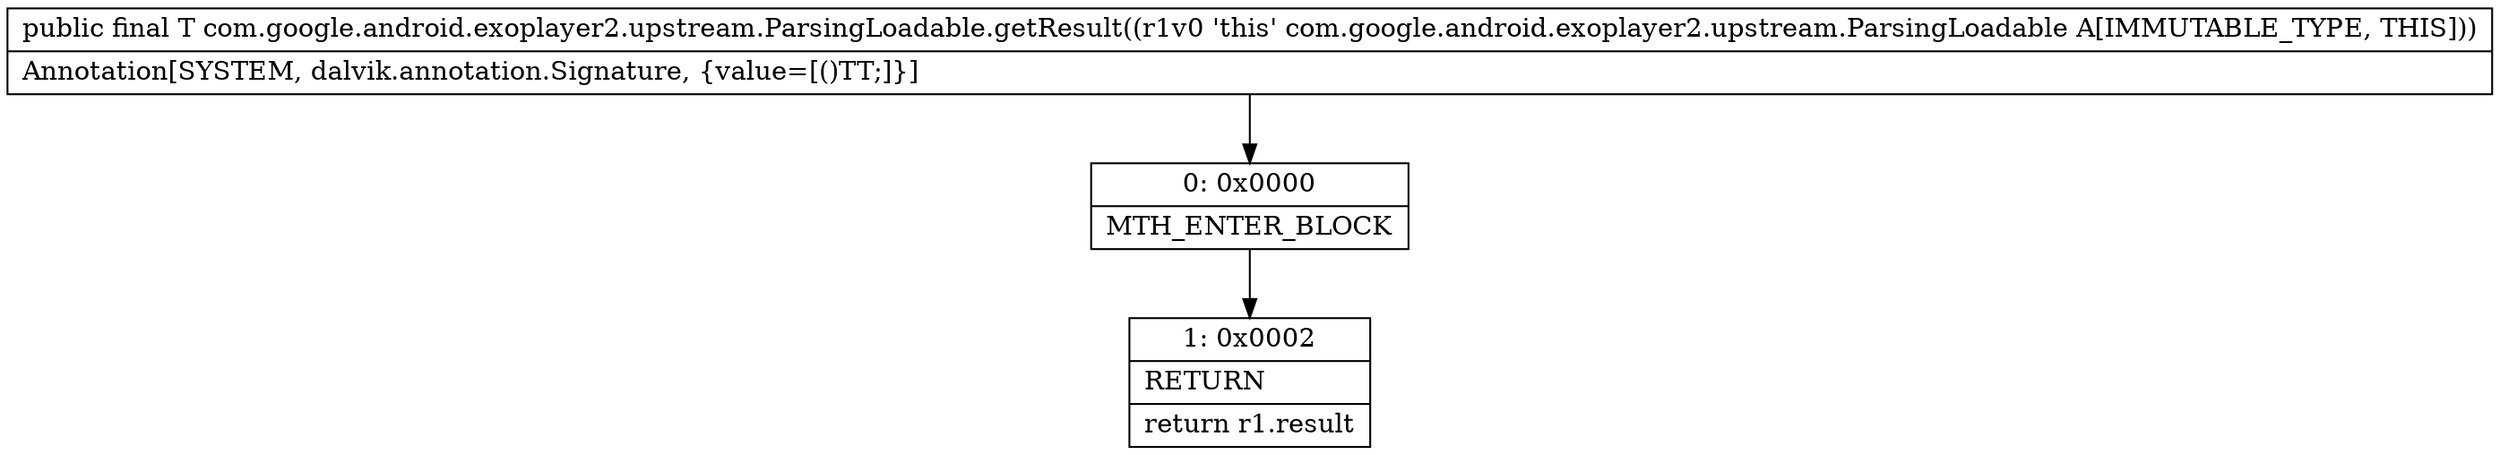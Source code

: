 digraph "CFG forcom.google.android.exoplayer2.upstream.ParsingLoadable.getResult()Ljava\/lang\/Object;" {
Node_0 [shape=record,label="{0\:\ 0x0000|MTH_ENTER_BLOCK\l}"];
Node_1 [shape=record,label="{1\:\ 0x0002|RETURN\l|return r1.result\l}"];
MethodNode[shape=record,label="{public final T com.google.android.exoplayer2.upstream.ParsingLoadable.getResult((r1v0 'this' com.google.android.exoplayer2.upstream.ParsingLoadable A[IMMUTABLE_TYPE, THIS]))  | Annotation[SYSTEM, dalvik.annotation.Signature, \{value=[()TT;]\}]\l}"];
MethodNode -> Node_0;
Node_0 -> Node_1;
}

